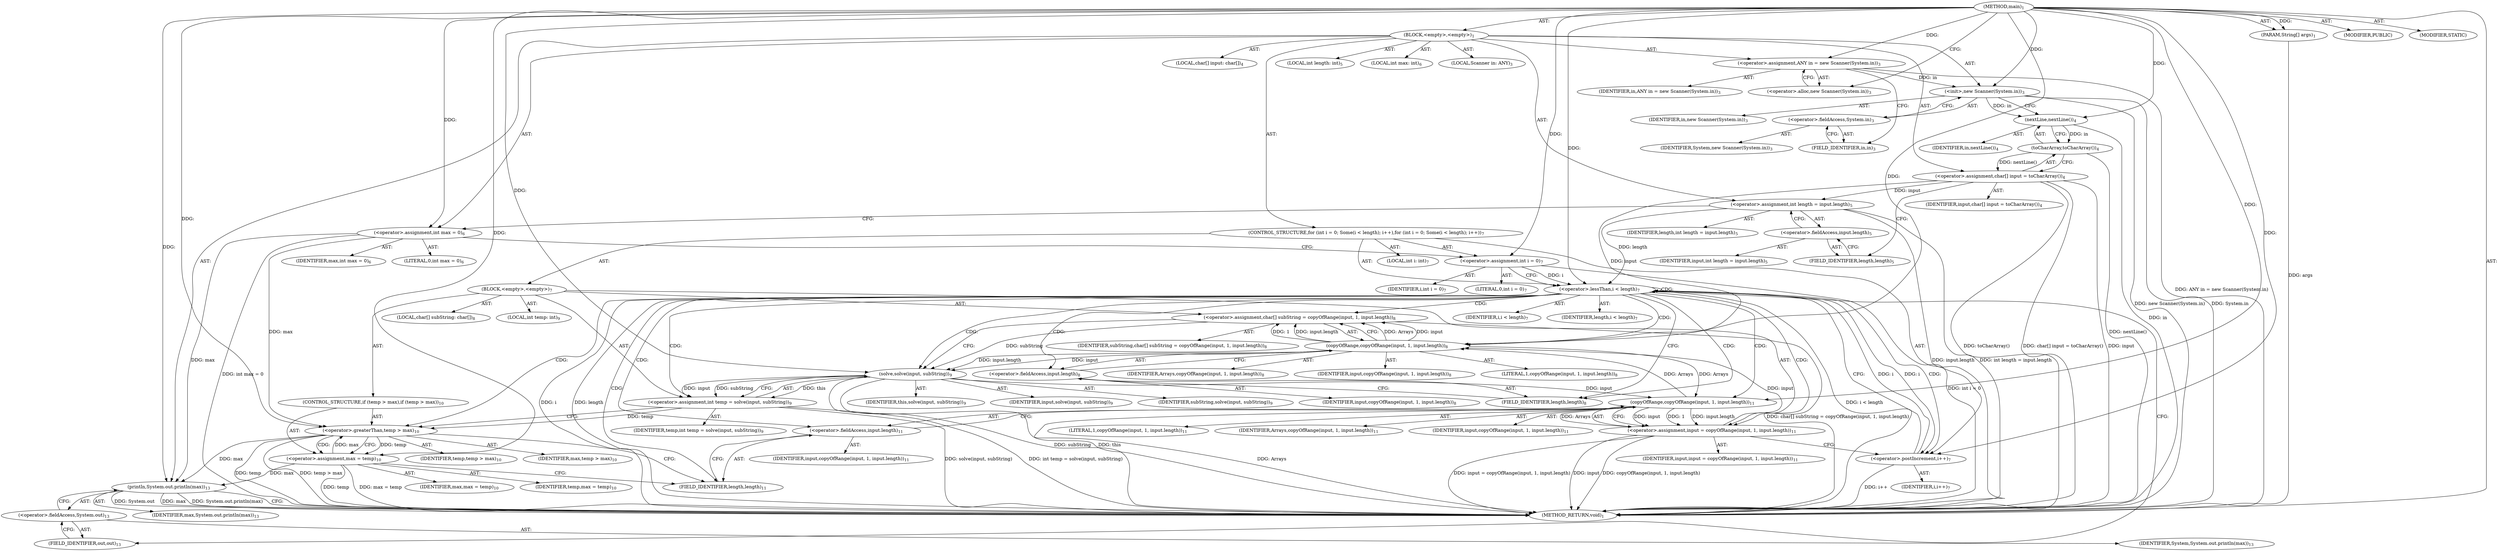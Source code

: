 digraph "main" {  
"19" [label = <(METHOD,main)<SUB>1</SUB>> ]
"20" [label = <(PARAM,String[] args)<SUB>1</SUB>> ]
"21" [label = <(BLOCK,&lt;empty&gt;,&lt;empty&gt;)<SUB>1</SUB>> ]
"4" [label = <(LOCAL,Scanner in: ANY)<SUB>3</SUB>> ]
"22" [label = <(&lt;operator&gt;.assignment,ANY in = new Scanner(System.in))<SUB>3</SUB>> ]
"23" [label = <(IDENTIFIER,in,ANY in = new Scanner(System.in))<SUB>3</SUB>> ]
"24" [label = <(&lt;operator&gt;.alloc,new Scanner(System.in))<SUB>3</SUB>> ]
"25" [label = <(&lt;init&gt;,new Scanner(System.in))<SUB>3</SUB>> ]
"3" [label = <(IDENTIFIER,in,new Scanner(System.in))<SUB>3</SUB>> ]
"26" [label = <(&lt;operator&gt;.fieldAccess,System.in)<SUB>3</SUB>> ]
"27" [label = <(IDENTIFIER,System,new Scanner(System.in))<SUB>3</SUB>> ]
"28" [label = <(FIELD_IDENTIFIER,in,in)<SUB>3</SUB>> ]
"29" [label = <(LOCAL,char[] input: char[])<SUB>4</SUB>> ]
"30" [label = <(&lt;operator&gt;.assignment,char[] input = toCharArray())<SUB>4</SUB>> ]
"31" [label = <(IDENTIFIER,input,char[] input = toCharArray())<SUB>4</SUB>> ]
"32" [label = <(toCharArray,toCharArray())<SUB>4</SUB>> ]
"33" [label = <(nextLine,nextLine())<SUB>4</SUB>> ]
"34" [label = <(IDENTIFIER,in,nextLine())<SUB>4</SUB>> ]
"35" [label = <(LOCAL,int length: int)<SUB>5</SUB>> ]
"36" [label = <(&lt;operator&gt;.assignment,int length = input.length)<SUB>5</SUB>> ]
"37" [label = <(IDENTIFIER,length,int length = input.length)<SUB>5</SUB>> ]
"38" [label = <(&lt;operator&gt;.fieldAccess,input.length)<SUB>5</SUB>> ]
"39" [label = <(IDENTIFIER,input,int length = input.length)<SUB>5</SUB>> ]
"40" [label = <(FIELD_IDENTIFIER,length,length)<SUB>5</SUB>> ]
"41" [label = <(LOCAL,int max: int)<SUB>6</SUB>> ]
"42" [label = <(&lt;operator&gt;.assignment,int max = 0)<SUB>6</SUB>> ]
"43" [label = <(IDENTIFIER,max,int max = 0)<SUB>6</SUB>> ]
"44" [label = <(LITERAL,0,int max = 0)<SUB>6</SUB>> ]
"45" [label = <(CONTROL_STRUCTURE,for (int i = 0; Some(i &lt; length); i++),for (int i = 0; Some(i &lt; length); i++))<SUB>7</SUB>> ]
"46" [label = <(LOCAL,int i: int)<SUB>7</SUB>> ]
"47" [label = <(&lt;operator&gt;.assignment,int i = 0)<SUB>7</SUB>> ]
"48" [label = <(IDENTIFIER,i,int i = 0)<SUB>7</SUB>> ]
"49" [label = <(LITERAL,0,int i = 0)<SUB>7</SUB>> ]
"50" [label = <(&lt;operator&gt;.lessThan,i &lt; length)<SUB>7</SUB>> ]
"51" [label = <(IDENTIFIER,i,i &lt; length)<SUB>7</SUB>> ]
"52" [label = <(IDENTIFIER,length,i &lt; length)<SUB>7</SUB>> ]
"53" [label = <(&lt;operator&gt;.postIncrement,i++)<SUB>7</SUB>> ]
"54" [label = <(IDENTIFIER,i,i++)<SUB>7</SUB>> ]
"55" [label = <(BLOCK,&lt;empty&gt;,&lt;empty&gt;)<SUB>7</SUB>> ]
"56" [label = <(LOCAL,char[] subString: char[])<SUB>8</SUB>> ]
"57" [label = <(&lt;operator&gt;.assignment,char[] subString = copyOfRange(input, 1, input.length))<SUB>8</SUB>> ]
"58" [label = <(IDENTIFIER,subString,char[] subString = copyOfRange(input, 1, input.length))<SUB>8</SUB>> ]
"59" [label = <(copyOfRange,copyOfRange(input, 1, input.length))<SUB>8</SUB>> ]
"60" [label = <(IDENTIFIER,Arrays,copyOfRange(input, 1, input.length))<SUB>8</SUB>> ]
"61" [label = <(IDENTIFIER,input,copyOfRange(input, 1, input.length))<SUB>8</SUB>> ]
"62" [label = <(LITERAL,1,copyOfRange(input, 1, input.length))<SUB>8</SUB>> ]
"63" [label = <(&lt;operator&gt;.fieldAccess,input.length)<SUB>8</SUB>> ]
"64" [label = <(IDENTIFIER,input,copyOfRange(input, 1, input.length))<SUB>8</SUB>> ]
"65" [label = <(FIELD_IDENTIFIER,length,length)<SUB>8</SUB>> ]
"66" [label = <(LOCAL,int temp: int)<SUB>9</SUB>> ]
"67" [label = <(&lt;operator&gt;.assignment,int temp = solve(input, subString))<SUB>9</SUB>> ]
"68" [label = <(IDENTIFIER,temp,int temp = solve(input, subString))<SUB>9</SUB>> ]
"69" [label = <(solve,solve(input, subString))<SUB>9</SUB>> ]
"70" [label = <(IDENTIFIER,this,solve(input, subString))<SUB>9</SUB>> ]
"71" [label = <(IDENTIFIER,input,solve(input, subString))<SUB>9</SUB>> ]
"72" [label = <(IDENTIFIER,subString,solve(input, subString))<SUB>9</SUB>> ]
"73" [label = <(CONTROL_STRUCTURE,if (temp &gt; max),if (temp &gt; max))<SUB>10</SUB>> ]
"74" [label = <(&lt;operator&gt;.greaterThan,temp &gt; max)<SUB>10</SUB>> ]
"75" [label = <(IDENTIFIER,temp,temp &gt; max)<SUB>10</SUB>> ]
"76" [label = <(IDENTIFIER,max,temp &gt; max)<SUB>10</SUB>> ]
"77" [label = <(&lt;operator&gt;.assignment,max = temp)<SUB>10</SUB>> ]
"78" [label = <(IDENTIFIER,max,max = temp)<SUB>10</SUB>> ]
"79" [label = <(IDENTIFIER,temp,max = temp)<SUB>10</SUB>> ]
"80" [label = <(&lt;operator&gt;.assignment,input = copyOfRange(input, 1, input.length))<SUB>11</SUB>> ]
"81" [label = <(IDENTIFIER,input,input = copyOfRange(input, 1, input.length))<SUB>11</SUB>> ]
"82" [label = <(copyOfRange,copyOfRange(input, 1, input.length))<SUB>11</SUB>> ]
"83" [label = <(IDENTIFIER,Arrays,copyOfRange(input, 1, input.length))<SUB>11</SUB>> ]
"84" [label = <(IDENTIFIER,input,copyOfRange(input, 1, input.length))<SUB>11</SUB>> ]
"85" [label = <(LITERAL,1,copyOfRange(input, 1, input.length))<SUB>11</SUB>> ]
"86" [label = <(&lt;operator&gt;.fieldAccess,input.length)<SUB>11</SUB>> ]
"87" [label = <(IDENTIFIER,input,copyOfRange(input, 1, input.length))<SUB>11</SUB>> ]
"88" [label = <(FIELD_IDENTIFIER,length,length)<SUB>11</SUB>> ]
"89" [label = <(println,System.out.println(max))<SUB>13</SUB>> ]
"90" [label = <(&lt;operator&gt;.fieldAccess,System.out)<SUB>13</SUB>> ]
"91" [label = <(IDENTIFIER,System,System.out.println(max))<SUB>13</SUB>> ]
"92" [label = <(FIELD_IDENTIFIER,out,out)<SUB>13</SUB>> ]
"93" [label = <(IDENTIFIER,max,System.out.println(max))<SUB>13</SUB>> ]
"94" [label = <(MODIFIER,PUBLIC)> ]
"95" [label = <(MODIFIER,STATIC)> ]
"96" [label = <(METHOD_RETURN,void)<SUB>1</SUB>> ]
  "19" -> "20"  [ label = "AST: "] 
  "19" -> "21"  [ label = "AST: "] 
  "19" -> "94"  [ label = "AST: "] 
  "19" -> "95"  [ label = "AST: "] 
  "19" -> "96"  [ label = "AST: "] 
  "21" -> "4"  [ label = "AST: "] 
  "21" -> "22"  [ label = "AST: "] 
  "21" -> "25"  [ label = "AST: "] 
  "21" -> "29"  [ label = "AST: "] 
  "21" -> "30"  [ label = "AST: "] 
  "21" -> "35"  [ label = "AST: "] 
  "21" -> "36"  [ label = "AST: "] 
  "21" -> "41"  [ label = "AST: "] 
  "21" -> "42"  [ label = "AST: "] 
  "21" -> "45"  [ label = "AST: "] 
  "21" -> "89"  [ label = "AST: "] 
  "22" -> "23"  [ label = "AST: "] 
  "22" -> "24"  [ label = "AST: "] 
  "25" -> "3"  [ label = "AST: "] 
  "25" -> "26"  [ label = "AST: "] 
  "26" -> "27"  [ label = "AST: "] 
  "26" -> "28"  [ label = "AST: "] 
  "30" -> "31"  [ label = "AST: "] 
  "30" -> "32"  [ label = "AST: "] 
  "32" -> "33"  [ label = "AST: "] 
  "33" -> "34"  [ label = "AST: "] 
  "36" -> "37"  [ label = "AST: "] 
  "36" -> "38"  [ label = "AST: "] 
  "38" -> "39"  [ label = "AST: "] 
  "38" -> "40"  [ label = "AST: "] 
  "42" -> "43"  [ label = "AST: "] 
  "42" -> "44"  [ label = "AST: "] 
  "45" -> "46"  [ label = "AST: "] 
  "45" -> "47"  [ label = "AST: "] 
  "45" -> "50"  [ label = "AST: "] 
  "45" -> "53"  [ label = "AST: "] 
  "45" -> "55"  [ label = "AST: "] 
  "47" -> "48"  [ label = "AST: "] 
  "47" -> "49"  [ label = "AST: "] 
  "50" -> "51"  [ label = "AST: "] 
  "50" -> "52"  [ label = "AST: "] 
  "53" -> "54"  [ label = "AST: "] 
  "55" -> "56"  [ label = "AST: "] 
  "55" -> "57"  [ label = "AST: "] 
  "55" -> "66"  [ label = "AST: "] 
  "55" -> "67"  [ label = "AST: "] 
  "55" -> "73"  [ label = "AST: "] 
  "55" -> "80"  [ label = "AST: "] 
  "57" -> "58"  [ label = "AST: "] 
  "57" -> "59"  [ label = "AST: "] 
  "59" -> "60"  [ label = "AST: "] 
  "59" -> "61"  [ label = "AST: "] 
  "59" -> "62"  [ label = "AST: "] 
  "59" -> "63"  [ label = "AST: "] 
  "63" -> "64"  [ label = "AST: "] 
  "63" -> "65"  [ label = "AST: "] 
  "67" -> "68"  [ label = "AST: "] 
  "67" -> "69"  [ label = "AST: "] 
  "69" -> "70"  [ label = "AST: "] 
  "69" -> "71"  [ label = "AST: "] 
  "69" -> "72"  [ label = "AST: "] 
  "73" -> "74"  [ label = "AST: "] 
  "73" -> "77"  [ label = "AST: "] 
  "74" -> "75"  [ label = "AST: "] 
  "74" -> "76"  [ label = "AST: "] 
  "77" -> "78"  [ label = "AST: "] 
  "77" -> "79"  [ label = "AST: "] 
  "80" -> "81"  [ label = "AST: "] 
  "80" -> "82"  [ label = "AST: "] 
  "82" -> "83"  [ label = "AST: "] 
  "82" -> "84"  [ label = "AST: "] 
  "82" -> "85"  [ label = "AST: "] 
  "82" -> "86"  [ label = "AST: "] 
  "86" -> "87"  [ label = "AST: "] 
  "86" -> "88"  [ label = "AST: "] 
  "89" -> "90"  [ label = "AST: "] 
  "89" -> "93"  [ label = "AST: "] 
  "90" -> "91"  [ label = "AST: "] 
  "90" -> "92"  [ label = "AST: "] 
  "22" -> "28"  [ label = "CFG: "] 
  "25" -> "33"  [ label = "CFG: "] 
  "30" -> "40"  [ label = "CFG: "] 
  "36" -> "42"  [ label = "CFG: "] 
  "42" -> "47"  [ label = "CFG: "] 
  "89" -> "96"  [ label = "CFG: "] 
  "24" -> "22"  [ label = "CFG: "] 
  "26" -> "25"  [ label = "CFG: "] 
  "32" -> "30"  [ label = "CFG: "] 
  "38" -> "36"  [ label = "CFG: "] 
  "47" -> "50"  [ label = "CFG: "] 
  "50" -> "65"  [ label = "CFG: "] 
  "50" -> "92"  [ label = "CFG: "] 
  "53" -> "50"  [ label = "CFG: "] 
  "90" -> "89"  [ label = "CFG: "] 
  "28" -> "26"  [ label = "CFG: "] 
  "33" -> "32"  [ label = "CFG: "] 
  "40" -> "38"  [ label = "CFG: "] 
  "57" -> "69"  [ label = "CFG: "] 
  "67" -> "74"  [ label = "CFG: "] 
  "80" -> "53"  [ label = "CFG: "] 
  "92" -> "90"  [ label = "CFG: "] 
  "59" -> "57"  [ label = "CFG: "] 
  "69" -> "67"  [ label = "CFG: "] 
  "74" -> "77"  [ label = "CFG: "] 
  "74" -> "88"  [ label = "CFG: "] 
  "77" -> "88"  [ label = "CFG: "] 
  "82" -> "80"  [ label = "CFG: "] 
  "63" -> "59"  [ label = "CFG: "] 
  "86" -> "82"  [ label = "CFG: "] 
  "65" -> "63"  [ label = "CFG: "] 
  "88" -> "86"  [ label = "CFG: "] 
  "19" -> "24"  [ label = "CFG: "] 
  "20" -> "96"  [ label = "DDG: args"] 
  "22" -> "96"  [ label = "DDG: ANY in = new Scanner(System.in)"] 
  "25" -> "96"  [ label = "DDG: System.in"] 
  "25" -> "96"  [ label = "DDG: new Scanner(System.in)"] 
  "30" -> "96"  [ label = "DDG: input"] 
  "33" -> "96"  [ label = "DDG: in"] 
  "32" -> "96"  [ label = "DDG: nextLine()"] 
  "30" -> "96"  [ label = "DDG: toCharArray()"] 
  "30" -> "96"  [ label = "DDG: char[] input = toCharArray()"] 
  "36" -> "96"  [ label = "DDG: input.length"] 
  "36" -> "96"  [ label = "DDG: int length = input.length"] 
  "42" -> "96"  [ label = "DDG: int max = 0"] 
  "47" -> "96"  [ label = "DDG: int i = 0"] 
  "50" -> "96"  [ label = "DDG: i"] 
  "50" -> "96"  [ label = "DDG: length"] 
  "50" -> "96"  [ label = "DDG: i &lt; length"] 
  "89" -> "96"  [ label = "DDG: System.out"] 
  "89" -> "96"  [ label = "DDG: max"] 
  "89" -> "96"  [ label = "DDG: System.out.println(max)"] 
  "57" -> "96"  [ label = "DDG: char[] subString = copyOfRange(input, 1, input.length)"] 
  "69" -> "96"  [ label = "DDG: subString"] 
  "67" -> "96"  [ label = "DDG: solve(input, subString)"] 
  "67" -> "96"  [ label = "DDG: int temp = solve(input, subString)"] 
  "74" -> "96"  [ label = "DDG: temp"] 
  "74" -> "96"  [ label = "DDG: temp &gt; max"] 
  "77" -> "96"  [ label = "DDG: temp"] 
  "77" -> "96"  [ label = "DDG: max = temp"] 
  "80" -> "96"  [ label = "DDG: input"] 
  "82" -> "96"  [ label = "DDG: Arrays"] 
  "80" -> "96"  [ label = "DDG: copyOfRange(input, 1, input.length)"] 
  "80" -> "96"  [ label = "DDG: input = copyOfRange(input, 1, input.length)"] 
  "53" -> "96"  [ label = "DDG: i++"] 
  "69" -> "96"  [ label = "DDG: this"] 
  "19" -> "20"  [ label = "DDG: "] 
  "19" -> "22"  [ label = "DDG: "] 
  "32" -> "30"  [ label = "DDG: nextLine()"] 
  "30" -> "36"  [ label = "DDG: input"] 
  "19" -> "42"  [ label = "DDG: "] 
  "22" -> "25"  [ label = "DDG: in"] 
  "19" -> "25"  [ label = "DDG: "] 
  "19" -> "47"  [ label = "DDG: "] 
  "42" -> "89"  [ label = "DDG: max"] 
  "74" -> "89"  [ label = "DDG: max"] 
  "77" -> "89"  [ label = "DDG: max"] 
  "19" -> "89"  [ label = "DDG: "] 
  "33" -> "32"  [ label = "DDG: in"] 
  "47" -> "50"  [ label = "DDG: i"] 
  "53" -> "50"  [ label = "DDG: i"] 
  "19" -> "50"  [ label = "DDG: "] 
  "36" -> "50"  [ label = "DDG: length"] 
  "50" -> "53"  [ label = "DDG: i"] 
  "19" -> "53"  [ label = "DDG: "] 
  "59" -> "57"  [ label = "DDG: Arrays"] 
  "59" -> "57"  [ label = "DDG: input"] 
  "59" -> "57"  [ label = "DDG: 1"] 
  "59" -> "57"  [ label = "DDG: input.length"] 
  "69" -> "67"  [ label = "DDG: this"] 
  "69" -> "67"  [ label = "DDG: input"] 
  "69" -> "67"  [ label = "DDG: subString"] 
  "82" -> "80"  [ label = "DDG: Arrays"] 
  "82" -> "80"  [ label = "DDG: input"] 
  "82" -> "80"  [ label = "DDG: 1"] 
  "82" -> "80"  [ label = "DDG: input.length"] 
  "25" -> "33"  [ label = "DDG: in"] 
  "19" -> "33"  [ label = "DDG: "] 
  "74" -> "77"  [ label = "DDG: temp"] 
  "19" -> "77"  [ label = "DDG: "] 
  "82" -> "59"  [ label = "DDG: Arrays"] 
  "19" -> "59"  [ label = "DDG: "] 
  "30" -> "59"  [ label = "DDG: input"] 
  "80" -> "59"  [ label = "DDG: input"] 
  "19" -> "69"  [ label = "DDG: "] 
  "59" -> "69"  [ label = "DDG: input"] 
  "59" -> "69"  [ label = "DDG: input.length"] 
  "57" -> "69"  [ label = "DDG: subString"] 
  "67" -> "74"  [ label = "DDG: temp"] 
  "19" -> "74"  [ label = "DDG: "] 
  "42" -> "74"  [ label = "DDG: max"] 
  "77" -> "74"  [ label = "DDG: max"] 
  "59" -> "82"  [ label = "DDG: Arrays"] 
  "19" -> "82"  [ label = "DDG: "] 
  "69" -> "82"  [ label = "DDG: input"] 
  "50" -> "80"  [ label = "CDG: "] 
  "50" -> "57"  [ label = "CDG: "] 
  "50" -> "53"  [ label = "CDG: "] 
  "50" -> "69"  [ label = "CDG: "] 
  "50" -> "67"  [ label = "CDG: "] 
  "50" -> "88"  [ label = "CDG: "] 
  "50" -> "74"  [ label = "CDG: "] 
  "50" -> "63"  [ label = "CDG: "] 
  "50" -> "65"  [ label = "CDG: "] 
  "50" -> "50"  [ label = "CDG: "] 
  "50" -> "59"  [ label = "CDG: "] 
  "50" -> "82"  [ label = "CDG: "] 
  "50" -> "86"  [ label = "CDG: "] 
  "74" -> "77"  [ label = "CDG: "] 
}
